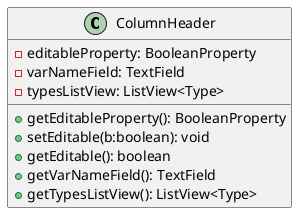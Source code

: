 @startuml

    class ColumnHeader {
        -editableProperty: BooleanProperty
        -varNameField: TextField
        -typesListView: ListView<Type>
        +getEditableProperty(): BooleanProperty
        +setEditable(b:boolean): void
        +getEditable(): boolean
        +getVarNameField(): TextField
        +getTypesListView(): ListView<Type>
    }

@enduml
